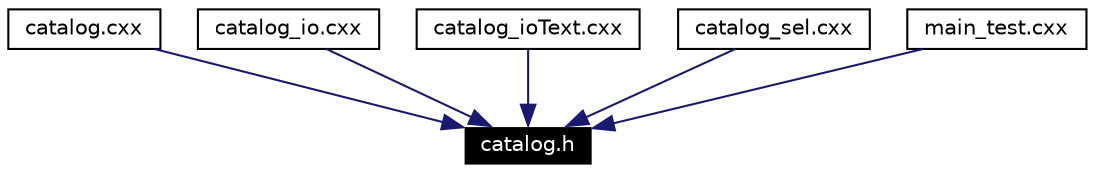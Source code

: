 digraph G
{
  edge [fontname="Helvetica",fontsize=10,labelfontname="Helvetica",labelfontsize=10];
  node [fontname="Helvetica",fontsize=10,shape=record];
  Node28 [label="catalog.h",height=0.2,width=0.4,color="white", fillcolor="black", style="filled" fontcolor="white"];
  Node29 -> Node28 [color="midnightblue",fontsize=10,style="solid",fontname="Helvetica"];
  Node29 [label="catalog.cxx",height=0.2,width=0.4,color="black",URL="$catalog_8cxx.html"];
  Node30 -> Node28 [color="midnightblue",fontsize=10,style="solid",fontname="Helvetica"];
  Node30 [label="catalog_io.cxx",height=0.2,width=0.4,color="black",URL="$catalog__io_8cxx.html"];
  Node31 -> Node28 [color="midnightblue",fontsize=10,style="solid",fontname="Helvetica"];
  Node31 [label="catalog_ioText.cxx",height=0.2,width=0.4,color="black",URL="$catalog__io_text_8cxx.html"];
  Node32 -> Node28 [color="midnightblue",fontsize=10,style="solid",fontname="Helvetica"];
  Node32 [label="catalog_sel.cxx",height=0.2,width=0.4,color="black",URL="$catalog__sel_8cxx.html"];
  Node33 -> Node28 [color="midnightblue",fontsize=10,style="solid",fontname="Helvetica"];
  Node33 [label="main_test.cxx",height=0.2,width=0.4,color="black",URL="$main__test_8cxx.html"];
}
